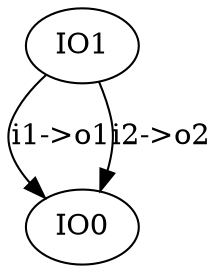 digraph G {
IO0;
IO1;
IO1 -> IO0  [link=i1, key=0, label="i1->o1"];
IO1 -> IO0  [link=i2, key=1, label="i2->o2"];
}
